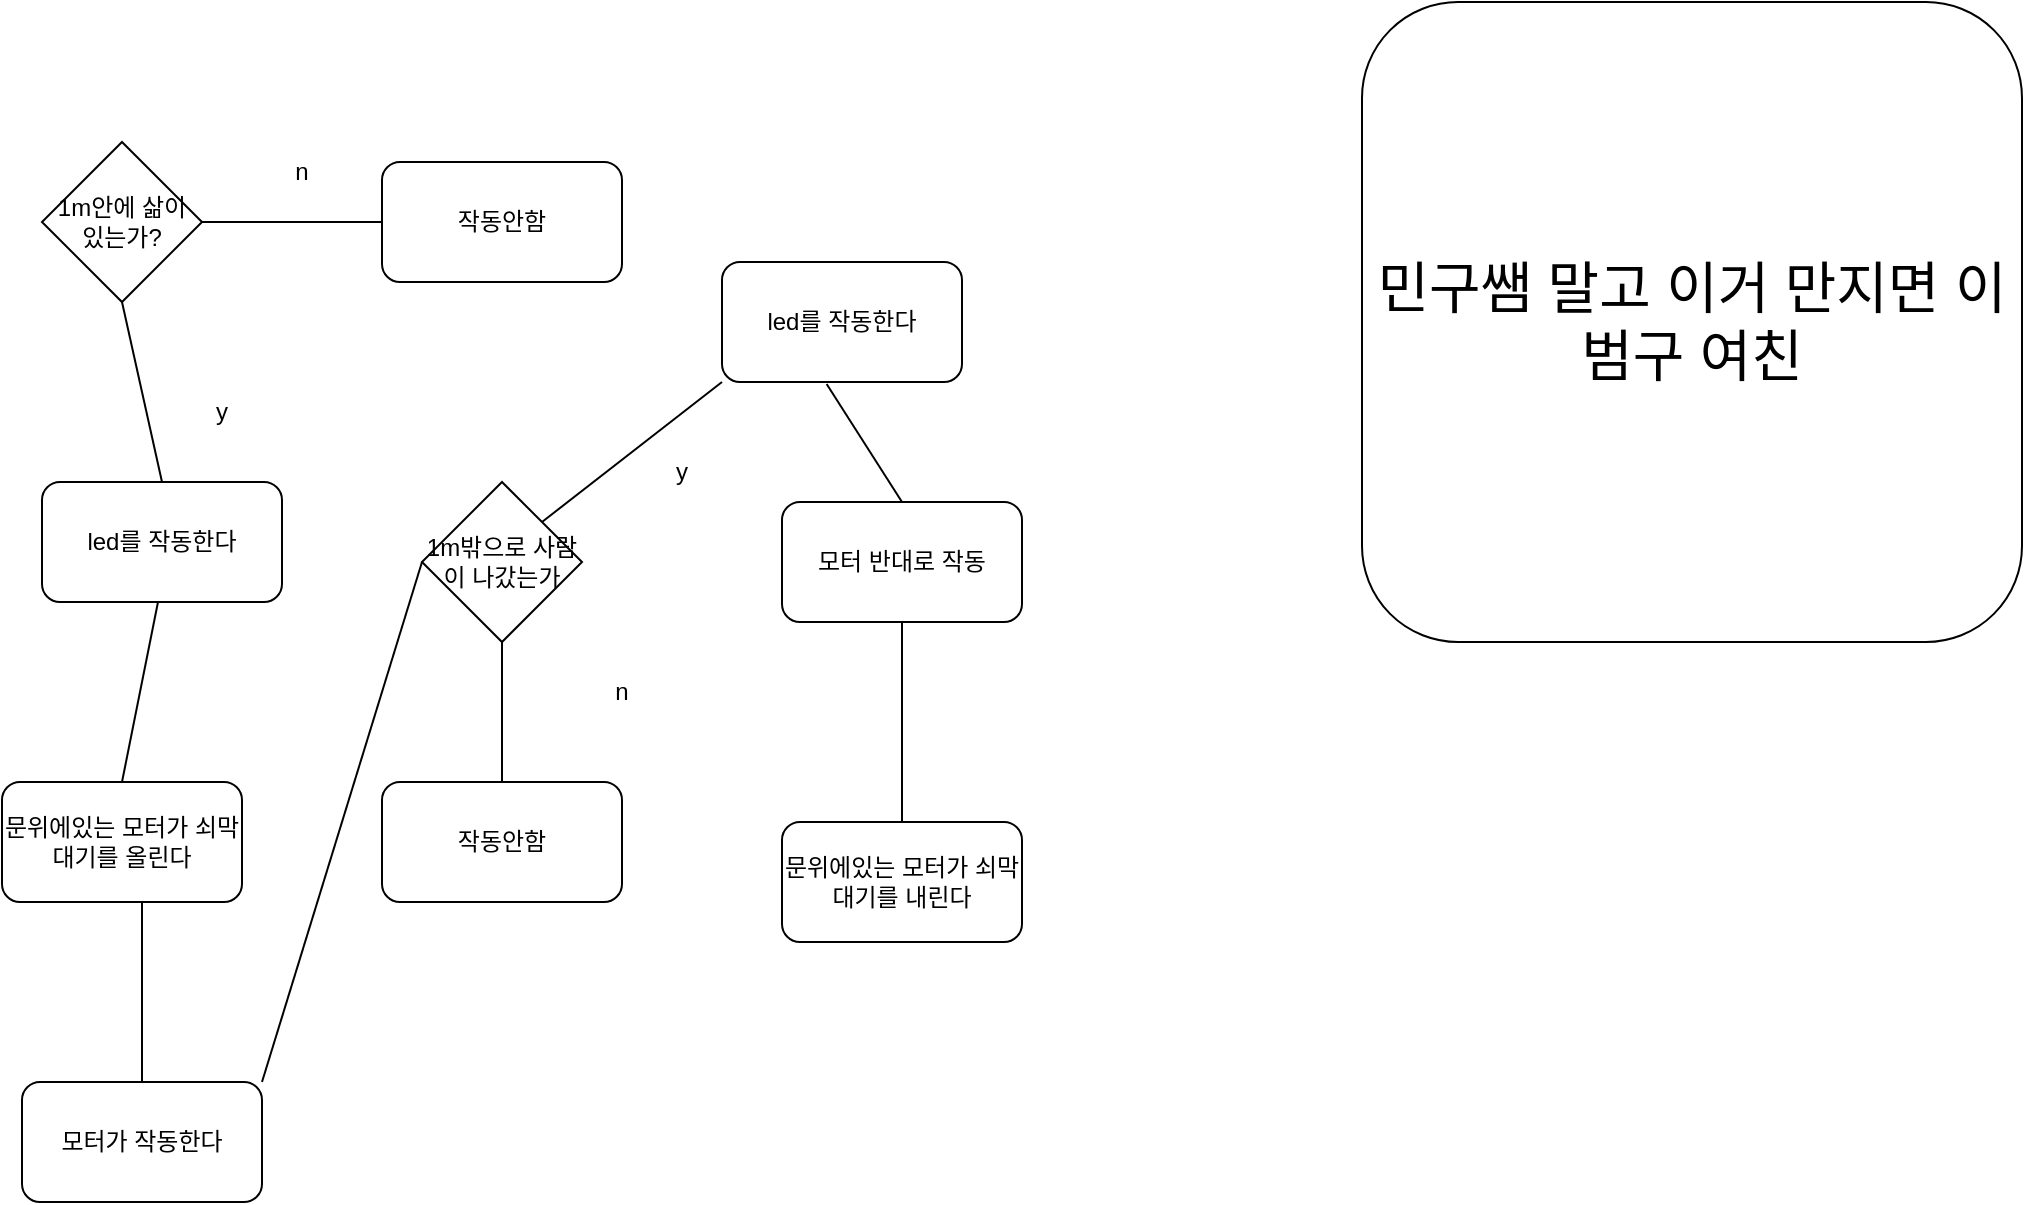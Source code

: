 <mxfile version="18.1.3" type="github">
  <diagram name="Page-1" id="74e2e168-ea6b-b213-b513-2b3c1d86103e">
    <mxGraphModel dx="1209" dy="781" grid="1" gridSize="10" guides="1" tooltips="1" connect="1" arrows="1" fold="1" page="1" pageScale="1" pageWidth="1100" pageHeight="850" background="none" math="0" shadow="0">
      <root>
        <mxCell id="0" />
        <mxCell id="1" parent="0" />
        <mxCell id="y6533Ovj0iMXRMT-3oM1-2" value="1m안에 삶이 있는가?" style="rhombus;whiteSpace=wrap;html=1;" vertex="1" parent="1">
          <mxGeometry x="60" y="120" width="80" height="80" as="geometry" />
        </mxCell>
        <mxCell id="y6533Ovj0iMXRMT-3oM1-4" value="" style="endArrow=none;html=1;rounded=0;" edge="1" parent="1">
          <mxGeometry width="50" height="50" relative="1" as="geometry">
            <mxPoint x="140" y="160" as="sourcePoint" />
            <mxPoint x="240" y="160" as="targetPoint" />
          </mxGeometry>
        </mxCell>
        <mxCell id="y6533Ovj0iMXRMT-3oM1-5" value="n" style="text;html=1;strokeColor=none;fillColor=none;align=center;verticalAlign=middle;whiteSpace=wrap;rounded=0;" vertex="1" parent="1">
          <mxGeometry x="160" y="120" width="60" height="30" as="geometry" />
        </mxCell>
        <mxCell id="y6533Ovj0iMXRMT-3oM1-6" value="y" style="text;html=1;strokeColor=none;fillColor=none;align=center;verticalAlign=middle;whiteSpace=wrap;rounded=0;" vertex="1" parent="1">
          <mxGeometry x="120" y="240" width="60" height="30" as="geometry" />
        </mxCell>
        <mxCell id="y6533Ovj0iMXRMT-3oM1-7" value="작동안함" style="rounded=1;whiteSpace=wrap;html=1;" vertex="1" parent="1">
          <mxGeometry x="230" y="130" width="120" height="60" as="geometry" />
        </mxCell>
        <mxCell id="y6533Ovj0iMXRMT-3oM1-8" value="모터가 작동한다" style="rounded=1;whiteSpace=wrap;html=1;" vertex="1" parent="1">
          <mxGeometry x="50" y="590" width="120" height="60" as="geometry" />
        </mxCell>
        <mxCell id="y6533Ovj0iMXRMT-3oM1-9" value="" style="endArrow=none;html=1;rounded=0;exitX=0.5;exitY=1;exitDx=0;exitDy=0;" edge="1" parent="1" source="y6533Ovj0iMXRMT-3oM1-2">
          <mxGeometry width="50" height="50" relative="1" as="geometry">
            <mxPoint x="100" y="210" as="sourcePoint" />
            <mxPoint x="120" y="290" as="targetPoint" />
            <Array as="points" />
          </mxGeometry>
        </mxCell>
        <mxCell id="y6533Ovj0iMXRMT-3oM1-10" value="1m밖으로 사람이 나갔는가" style="rhombus;whiteSpace=wrap;html=1;" vertex="1" parent="1">
          <mxGeometry x="250" y="290" width="80" height="80" as="geometry" />
        </mxCell>
        <mxCell id="y6533Ovj0iMXRMT-3oM1-12" value="모터 반대로 작동" style="rounded=1;whiteSpace=wrap;html=1;" vertex="1" parent="1">
          <mxGeometry x="430" y="300" width="120" height="60" as="geometry" />
        </mxCell>
        <mxCell id="y6533Ovj0iMXRMT-3oM1-13" value="y" style="text;html=1;strokeColor=none;fillColor=none;align=center;verticalAlign=middle;whiteSpace=wrap;rounded=0;" vertex="1" parent="1">
          <mxGeometry x="350" y="270" width="60" height="30" as="geometry" />
        </mxCell>
        <mxCell id="y6533Ovj0iMXRMT-3oM1-14" value="" style="endArrow=none;html=1;rounded=0;exitX=0.436;exitY=1.017;exitDx=0;exitDy=0;exitPerimeter=0;" edge="1" parent="1" source="y6533Ovj0iMXRMT-3oM1-29">
          <mxGeometry width="50" height="50" relative="1" as="geometry">
            <mxPoint x="355" y="360" as="sourcePoint" />
            <mxPoint x="490" y="300" as="targetPoint" />
          </mxGeometry>
        </mxCell>
        <mxCell id="y6533Ovj0iMXRMT-3oM1-15" value="" style="endArrow=none;html=1;rounded=0;entryX=0.5;entryY=1;entryDx=0;entryDy=0;" edge="1" parent="1" target="y6533Ovj0iMXRMT-3oM1-10">
          <mxGeometry width="50" height="50" relative="1" as="geometry">
            <mxPoint x="290" y="440" as="sourcePoint" />
            <mxPoint x="297" y="370" as="targetPoint" />
          </mxGeometry>
        </mxCell>
        <mxCell id="y6533Ovj0iMXRMT-3oM1-18" value="작동안함" style="rounded=1;whiteSpace=wrap;html=1;" vertex="1" parent="1">
          <mxGeometry x="230" y="440" width="120" height="60" as="geometry" />
        </mxCell>
        <mxCell id="y6533Ovj0iMXRMT-3oM1-19" value="n" style="text;html=1;strokeColor=none;fillColor=none;align=center;verticalAlign=middle;whiteSpace=wrap;rounded=0;" vertex="1" parent="1">
          <mxGeometry x="320" y="380" width="60" height="30" as="geometry" />
        </mxCell>
        <mxCell id="y6533Ovj0iMXRMT-3oM1-20" value="" style="endArrow=none;html=1;rounded=0;" edge="1" parent="1">
          <mxGeometry width="50" height="50" relative="1" as="geometry">
            <mxPoint x="490" y="460" as="sourcePoint" />
            <mxPoint x="490" y="360" as="targetPoint" />
          </mxGeometry>
        </mxCell>
        <mxCell id="y6533Ovj0iMXRMT-3oM1-21" value="문위에있는 모터가 쇠막대기를 내린다" style="rounded=1;whiteSpace=wrap;html=1;" vertex="1" parent="1">
          <mxGeometry x="430" y="460" width="120" height="60" as="geometry" />
        </mxCell>
        <mxCell id="y6533Ovj0iMXRMT-3oM1-22" value="" style="endArrow=none;html=1;rounded=0;" edge="1" parent="1">
          <mxGeometry width="50" height="50" relative="1" as="geometry">
            <mxPoint x="100" y="440" as="sourcePoint" />
            <mxPoint x="120" y="340" as="targetPoint" />
            <Array as="points" />
          </mxGeometry>
        </mxCell>
        <mxCell id="y6533Ovj0iMXRMT-3oM1-24" value="문위에있는 모터가 쇠막대기를 올린다" style="rounded=1;whiteSpace=wrap;html=1;" vertex="1" parent="1">
          <mxGeometry x="40" y="440" width="120" height="60" as="geometry" />
        </mxCell>
        <mxCell id="y6533Ovj0iMXRMT-3oM1-26" value="" style="endArrow=none;html=1;rounded=0;entryX=0;entryY=0.5;entryDx=0;entryDy=0;exitX=1;exitY=0;exitDx=0;exitDy=0;" edge="1" parent="1" source="y6533Ovj0iMXRMT-3oM1-8" target="y6533Ovj0iMXRMT-3oM1-10">
          <mxGeometry width="50" height="50" relative="1" as="geometry">
            <mxPoint x="150" y="440" as="sourcePoint" />
            <mxPoint x="200" y="390" as="targetPoint" />
          </mxGeometry>
        </mxCell>
        <mxCell id="y6533Ovj0iMXRMT-3oM1-27" value="led를 작동한다" style="rounded=1;whiteSpace=wrap;html=1;" vertex="1" parent="1">
          <mxGeometry x="60" y="290" width="120" height="60" as="geometry" />
        </mxCell>
        <mxCell id="y6533Ovj0iMXRMT-3oM1-28" value="" style="endArrow=none;html=1;rounded=0;" edge="1" parent="1">
          <mxGeometry width="50" height="50" relative="1" as="geometry">
            <mxPoint x="110" y="590" as="sourcePoint" />
            <mxPoint x="110" y="500" as="targetPoint" />
          </mxGeometry>
        </mxCell>
        <mxCell id="y6533Ovj0iMXRMT-3oM1-29" value="led를 작동한다" style="rounded=1;whiteSpace=wrap;html=1;" vertex="1" parent="1">
          <mxGeometry x="400" y="180" width="120" height="60" as="geometry" />
        </mxCell>
        <mxCell id="y6533Ovj0iMXRMT-3oM1-30" value="" style="endArrow=none;html=1;rounded=0;entryX=0;entryY=1;entryDx=0;entryDy=0;" edge="1" parent="1" target="y6533Ovj0iMXRMT-3oM1-29">
          <mxGeometry width="50" height="50" relative="1" as="geometry">
            <mxPoint x="310" y="310" as="sourcePoint" />
            <mxPoint x="360" y="260" as="targetPoint" />
          </mxGeometry>
        </mxCell>
        <mxCell id="y6533Ovj0iMXRMT-3oM1-32" value="&lt;font style=&quot;font-size: 28px;&quot;&gt;민구쌤 말고 이거 만지면 이범구 여친&lt;/font&gt;" style="rounded=1;whiteSpace=wrap;html=1;" vertex="1" parent="1">
          <mxGeometry x="720" y="50" width="330" height="320" as="geometry" />
        </mxCell>
      </root>
    </mxGraphModel>
  </diagram>
</mxfile>
